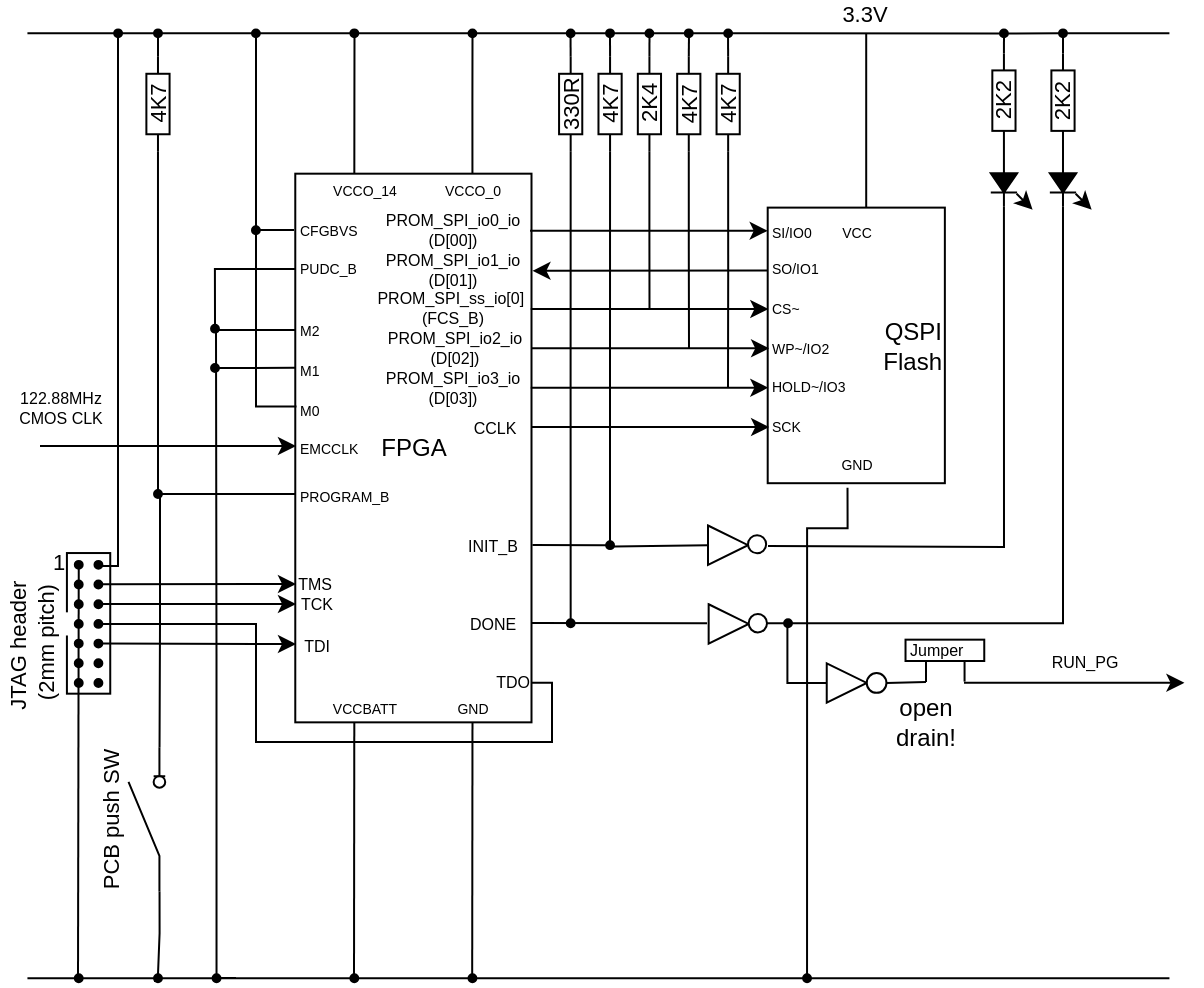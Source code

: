 <mxfile version="13.7.9" type="device"><diagram id="poYcW2ww6IR-PtC4Hl_R" name="Page-1"><mxGraphModel dx="613" dy="453" grid="1" gridSize="9.842" guides="1" tooltips="1" connect="1" arrows="1" fold="1" page="1" pageScale="1" pageWidth="600" pageHeight="500" math="0" shadow="0"><root><mxCell id="0"/><mxCell id="1" parent="0"/><mxCell id="XrxHxsxMu1ranOOoB5rR-65" style="edgeStyle=orthogonalEdgeStyle;rounded=0;orthogonalLoop=1;jettySize=auto;html=1;exitX=0.25;exitY=0;exitDx=0;exitDy=0;endArrow=none;endFill=0;fontSize=11;" parent="1" source="XrxHxsxMu1ranOOoB5rR-2" edge="1"><mxGeometry relative="1" as="geometry"><mxPoint x="177.25" y="19.685" as="targetPoint"/></mxGeometry></mxCell><mxCell id="XrxHxsxMu1ranOOoB5rR-66" style="edgeStyle=orthogonalEdgeStyle;rounded=0;orthogonalLoop=1;jettySize=auto;html=1;exitX=0.75;exitY=0;exitDx=0;exitDy=0;endArrow=none;endFill=0;fontSize=11;" parent="1" source="XrxHxsxMu1ranOOoB5rR-2" edge="1"><mxGeometry relative="1" as="geometry"><mxPoint x="236.25" y="19.685" as="targetPoint"/></mxGeometry></mxCell><mxCell id="XrxHxsxMu1ranOOoB5rR-2" value="FPGA" style="rounded=0;whiteSpace=wrap;html=1;" parent="1" vertex="1"><mxGeometry x="147.64" y="89.84" width="118.11" height="274.33" as="geometry"/></mxCell><mxCell id="XrxHxsxMu1ranOOoB5rR-3" value="QSPI &lt;br&gt;Flash" style="rounded=0;whiteSpace=wrap;html=1;verticalAlign=middle;align=right;" parent="1" vertex="1"><mxGeometry x="383.85" y="106.81" width="88.58" height="137.79" as="geometry"/></mxCell><mxCell id="XrxHxsxMu1ranOOoB5rR-5" value="&lt;font style=&quot;font-size: 8px&quot;&gt;TDI&lt;/font&gt;" style="endArrow=classic;html=1;endFill=1;" parent="1" source="XrxHxsxMu1ranOOoB5rR-4" edge="1"><mxGeometry x="1" y="10" width="50" height="50" relative="1" as="geometry"><mxPoint x="49.1" y="324.84" as="sourcePoint"/><mxPoint x="148" y="325" as="targetPoint"/><mxPoint x="10" y="10" as="offset"/></mxGeometry></mxCell><mxCell id="XrxHxsxMu1ranOOoB5rR-4" value="" style="ellipse;whiteSpace=wrap;html=1;fillColor=#000000;" parent="1" vertex="1"><mxGeometry x="47.24" y="322.83" width="3.94" height="3.94" as="geometry"/></mxCell><mxCell id="XrxHxsxMu1ranOOoB5rR-11" value="" style="ellipse;whiteSpace=wrap;html=1;fillColor=#000000;" parent="1" vertex="1"><mxGeometry x="47.238" y="332.678" width="3.94" height="3.94" as="geometry"/></mxCell><mxCell id="XrxHxsxMu1ranOOoB5rR-12" value="" style="ellipse;whiteSpace=wrap;html=1;fillColor=#000000;" parent="1" vertex="1"><mxGeometry x="47.237" y="293.307" width="3.94" height="3.94" as="geometry"/></mxCell><mxCell id="XrxHxsxMu1ranOOoB5rR-13" value="" style="ellipse;whiteSpace=wrap;html=1;fillColor=#000000;" parent="1" vertex="1"><mxGeometry x="47.245" y="303.145" width="3.94" height="3.94" as="geometry"/></mxCell><mxCell id="XrxHxsxMu1ranOOoB5rR-14" value="" style="ellipse;whiteSpace=wrap;html=1;fillColor=#000000;" parent="1" vertex="1"><mxGeometry x="47.244" y="312.984" width="3.94" height="3.94" as="geometry"/></mxCell><mxCell id="XrxHxsxMu1ranOOoB5rR-15" value="" style="endArrow=none;html=1;entryX=0.001;entryY=0.802;entryDx=0;entryDy=0;entryPerimeter=0;" parent="1" target="XrxHxsxMu1ranOOoB5rR-14" edge="1"><mxGeometry width="50" height="50" relative="1" as="geometry"><mxPoint x="49.1" y="314.84" as="sourcePoint"/><mxPoint x="128.073" y="314.4" as="targetPoint"/></mxGeometry></mxCell><mxCell id="XrxHxsxMu1ranOOoB5rR-16" value="" style="ellipse;whiteSpace=wrap;html=1;fillColor=#000000;" parent="1" vertex="1"><mxGeometry x="47.247" y="283.457" width="3.94" height="3.94" as="geometry"/></mxCell><mxCell id="XrxHxsxMu1ranOOoB5rR-17" value="" style="ellipse;whiteSpace=wrap;html=1;fillColor=#000000;" parent="1" vertex="1"><mxGeometry x="47.245" y="342.515" width="3.94" height="3.94" as="geometry"/></mxCell><mxCell id="XrxHxsxMu1ranOOoB5rR-18" value="" style="ellipse;whiteSpace=wrap;html=1;fillColor=#000000;" parent="1" vertex="1"><mxGeometry x="37.398" y="322.828" width="3.94" height="3.94" as="geometry"/></mxCell><mxCell id="XrxHxsxMu1ranOOoB5rR-19" value="" style="ellipse;whiteSpace=wrap;html=1;fillColor=#000000;" parent="1" vertex="1"><mxGeometry x="37.397" y="332.677" width="3.94" height="3.94" as="geometry"/></mxCell><mxCell id="XrxHxsxMu1ranOOoB5rR-20" value="" style="ellipse;whiteSpace=wrap;html=1;fillColor=#000000;" parent="1" vertex="1"><mxGeometry x="37.395" y="293.305" width="3.94" height="3.94" as="geometry"/></mxCell><mxCell id="XrxHxsxMu1ranOOoB5rR-21" value="" style="ellipse;whiteSpace=wrap;html=1;fillColor=#000000;" parent="1" vertex="1"><mxGeometry x="37.404" y="303.144" width="3.94" height="3.94" as="geometry"/></mxCell><mxCell id="XrxHxsxMu1ranOOoB5rR-22" value="" style="ellipse;whiteSpace=wrap;html=1;fillColor=#000000;" parent="1" vertex="1"><mxGeometry x="37.403" y="312.982" width="3.94" height="3.94" as="geometry"/></mxCell><mxCell id="XrxHxsxMu1ranOOoB5rR-23" value="" style="endArrow=none;html=1;entryX=0.001;entryY=0.802;entryDx=0;entryDy=0;entryPerimeter=0;" parent="1" target="XrxHxsxMu1ranOOoB5rR-22" edge="1"><mxGeometry width="50" height="50" relative="1" as="geometry"><mxPoint x="39.258" y="314.838" as="sourcePoint"/><mxPoint x="118.232" y="314.398" as="targetPoint"/></mxGeometry></mxCell><mxCell id="XrxHxsxMu1ranOOoB5rR-24" value="" style="ellipse;whiteSpace=wrap;html=1;fillColor=#000000;" parent="1" vertex="1"><mxGeometry x="37.406" y="283.455" width="3.94" height="3.94" as="geometry"/></mxCell><mxCell id="XrxHxsxMu1ranOOoB5rR-25" value="" style="ellipse;whiteSpace=wrap;html=1;fillColor=#000000;" parent="1" vertex="1"><mxGeometry x="37.404" y="342.514" width="3.94" height="3.94" as="geometry"/></mxCell><mxCell id="XrxHxsxMu1ranOOoB5rR-26" value="" style="rounded=0;whiteSpace=wrap;html=1;fillColor=none;" parent="1" vertex="1"><mxGeometry x="33.46" y="279.52" width="21.66" height="70.32" as="geometry"/></mxCell><mxCell id="XrxHxsxMu1ranOOoB5rR-27" value="" style="rounded=0;whiteSpace=wrap;html=1;strokeColor=none;" parent="1" vertex="1"><mxGeometry x="32.07" y="309.17" width="3.36" height="11.57" as="geometry"/></mxCell><mxCell id="XrxHxsxMu1ranOOoB5rR-28" value="1" style="text;html=1;resizable=0;autosize=1;align=center;verticalAlign=middle;points=[];fillColor=none;strokeColor=none;rounded=0;fontSize=11;" parent="1" vertex="1"><mxGeometry x="19.683" y="275.592" width="17.716" height="17.716" as="geometry"/></mxCell><mxCell id="XrxHxsxMu1ranOOoB5rR-63" style="edgeStyle=orthogonalEdgeStyle;rounded=0;orthogonalLoop=1;jettySize=auto;html=1;exitX=0;exitY=0.5;exitDx=0;exitDy=0;exitPerimeter=0;entryX=1;entryY=0.845;entryDx=0;entryDy=0;entryPerimeter=0;endArrow=none;endFill=0;fontSize=11;" parent="1" source="XrxHxsxMu1ranOOoB5rR-87" target="XrxHxsxMu1ranOOoB5rR-47" edge="1"><mxGeometry relative="1" as="geometry"><Array as="points"><mxPoint x="80" y="250"/><mxPoint x="80" y="314"/></Array></mxGeometry></mxCell><mxCell id="XrxHxsxMu1ranOOoB5rR-64" style="edgeStyle=orthogonalEdgeStyle;rounded=0;orthogonalLoop=1;jettySize=auto;html=1;exitX=1;exitY=0.5;exitDx=0;exitDy=0;exitPerimeter=0;endArrow=none;endFill=0;fontSize=11;" parent="1" source="XrxHxsxMu1ranOOoB5rR-29" edge="1"><mxGeometry relative="1" as="geometry"><mxPoint x="79" y="19.685" as="targetPoint"/></mxGeometry></mxCell><mxCell id="XrxHxsxMu1ranOOoB5rR-29" value="4K7" style="pointerEvents=1;verticalLabelPosition=middle;shadow=0;dashed=0;align=center;html=1;verticalAlign=middle;shape=mxgraph.electrical.resistors.resistor_1;fillColor=#ffffff;fontSize=11;rotation=-90;labelPosition=center;" parent="1" vertex="1"><mxGeometry x="55.37" y="49.21" width="47.24" height="11.6" as="geometry"/></mxCell><mxCell id="XrxHxsxMu1ranOOoB5rR-113" style="edgeStyle=orthogonalEdgeStyle;rounded=0;orthogonalLoop=1;jettySize=auto;html=1;exitX=1;exitY=0.5;exitDx=0;exitDy=0;exitPerimeter=0;startArrow=none;startFill=0;endArrow=none;endFill=0;fontSize=8;" parent="1" source="XrxHxsxMu1ranOOoB5rR-32" edge="1"><mxGeometry relative="1" as="geometry"><mxPoint x="344.5" y="19.685" as="targetPoint"/></mxGeometry></mxCell><mxCell id="XrxHxsxMu1ranOOoB5rR-135" style="edgeStyle=orthogonalEdgeStyle;rounded=0;orthogonalLoop=1;jettySize=auto;html=1;exitX=0;exitY=0.5;exitDx=0;exitDy=0;exitPerimeter=0;startArrow=none;startFill=0;endArrow=none;endFill=0;fontSize=8;" parent="1" source="XrxHxsxMu1ranOOoB5rR-32" edge="1"><mxGeometry relative="1" as="geometry"><mxPoint x="344.5" y="177.165" as="targetPoint"/></mxGeometry></mxCell><mxCell id="XrxHxsxMu1ranOOoB5rR-32" value="4K7" style="pointerEvents=1;verticalLabelPosition=middle;shadow=0;dashed=0;align=center;html=1;verticalAlign=middle;shape=mxgraph.electrical.resistors.resistor_1;fillColor=#ffffff;fontSize=11;rotation=-90;labelPosition=center;" parent="1" vertex="1"><mxGeometry x="320.769" y="49.208" width="47.24" height="11.6" as="geometry"/></mxCell><mxCell id="XrxHxsxMu1ranOOoB5rR-114" style="edgeStyle=orthogonalEdgeStyle;rounded=0;orthogonalLoop=1;jettySize=auto;html=1;exitX=1;exitY=0.5;exitDx=0;exitDy=0;exitPerimeter=0;startArrow=none;startFill=0;endArrow=none;endFill=0;fontSize=8;" parent="1" source="XrxHxsxMu1ranOOoB5rR-33" edge="1"><mxGeometry relative="1" as="geometry"><mxPoint x="364" y="19.685" as="targetPoint"/></mxGeometry></mxCell><mxCell id="XrxHxsxMu1ranOOoB5rR-136" style="edgeStyle=orthogonalEdgeStyle;rounded=0;orthogonalLoop=1;jettySize=auto;html=1;exitX=0;exitY=0.5;exitDx=0;exitDy=0;exitPerimeter=0;startArrow=none;startFill=0;endArrow=none;endFill=0;fontSize=8;" parent="1" source="XrxHxsxMu1ranOOoB5rR-33" edge="1"><mxGeometry relative="1" as="geometry"><mxPoint x="364" y="196.85" as="targetPoint"/></mxGeometry></mxCell><mxCell id="XrxHxsxMu1ranOOoB5rR-33" value="4K7" style="pointerEvents=1;verticalLabelPosition=middle;shadow=0;dashed=0;align=center;html=1;verticalAlign=middle;shape=mxgraph.electrical.resistors.resistor_1;fillColor=#ffffff;fontSize=11;rotation=-90;labelPosition=center;" parent="1" vertex="1"><mxGeometry x="340.457" y="49.217" width="47.24" height="11.6" as="geometry"/></mxCell><mxCell id="XrxHxsxMu1ranOOoB5rR-111" style="edgeStyle=orthogonalEdgeStyle;rounded=0;orthogonalLoop=1;jettySize=auto;html=1;exitX=1;exitY=0.5;exitDx=0;exitDy=0;exitPerimeter=0;startArrow=none;startFill=0;endArrow=none;endFill=0;fontSize=8;" parent="1" source="XrxHxsxMu1ranOOoB5rR-34" edge="1"><mxGeometry relative="1" as="geometry"><mxPoint x="305" y="19.685" as="targetPoint"/></mxGeometry></mxCell><mxCell id="XrxHxsxMu1ranOOoB5rR-149" style="edgeStyle=orthogonalEdgeStyle;rounded=0;orthogonalLoop=1;jettySize=auto;html=1;exitX=0;exitY=0.5;exitDx=0;exitDy=0;exitPerimeter=0;startArrow=none;startFill=0;endArrow=none;endFill=0;fontSize=8;" parent="1" source="XrxHxsxMu1ranOOoB5rR-34" edge="1"><mxGeometry relative="1" as="geometry"><mxPoint x="305" y="276" as="targetPoint"/></mxGeometry></mxCell><mxCell id="XrxHxsxMu1ranOOoB5rR-34" value="4K7" style="pointerEvents=1;verticalLabelPosition=middle;shadow=0;dashed=0;align=center;html=1;verticalAlign=middle;shape=mxgraph.electrical.resistors.resistor_1;fillColor=#ffffff;fontSize=11;rotation=-90;labelPosition=center;" parent="1" vertex="1"><mxGeometry x="281.416" y="49.205" width="47.24" height="11.6" as="geometry"/></mxCell><mxCell id="XrxHxsxMu1ranOOoB5rR-110" style="edgeStyle=orthogonalEdgeStyle;rounded=0;orthogonalLoop=1;jettySize=auto;html=1;exitX=1;exitY=0.5;exitDx=0;exitDy=0;exitPerimeter=0;startArrow=none;startFill=0;endArrow=none;endFill=0;fontSize=8;" parent="1" source="XrxHxsxMu1ranOOoB5rR-35" edge="1"><mxGeometry relative="1" as="geometry"><mxPoint x="285.25" y="19.685" as="targetPoint"/></mxGeometry></mxCell><mxCell id="XrxHxsxMu1ranOOoB5rR-150" style="edgeStyle=orthogonalEdgeStyle;rounded=0;orthogonalLoop=1;jettySize=auto;html=1;exitX=0;exitY=0.5;exitDx=0;exitDy=0;exitPerimeter=0;startArrow=none;startFill=0;endArrow=none;endFill=0;fontSize=8;" parent="1" source="XrxHxsxMu1ranOOoB5rR-166" edge="1"><mxGeometry relative="1" as="geometry"><mxPoint x="285" y="315" as="targetPoint"/></mxGeometry></mxCell><mxCell id="XrxHxsxMu1ranOOoB5rR-35" value="330R" style="pointerEvents=1;verticalLabelPosition=middle;shadow=0;dashed=0;align=center;html=1;verticalAlign=middle;shape=mxgraph.electrical.resistors.resistor_1;fillColor=#ffffff;fontSize=11;rotation=-90;labelPosition=center;" parent="1" vertex="1"><mxGeometry x="261.714" y="49.214" width="47.24" height="11.6" as="geometry"/></mxCell><mxCell id="XrxHxsxMu1ranOOoB5rR-112" style="edgeStyle=orthogonalEdgeStyle;rounded=0;orthogonalLoop=1;jettySize=auto;html=1;exitX=1;exitY=0.5;exitDx=0;exitDy=0;exitPerimeter=0;startArrow=none;startFill=0;endArrow=none;endFill=0;fontSize=8;" parent="1" source="XrxHxsxMu1ranOOoB5rR-36" edge="1"><mxGeometry relative="1" as="geometry"><mxPoint x="324.75" y="19.685" as="targetPoint"/></mxGeometry></mxCell><mxCell id="XrxHxsxMu1ranOOoB5rR-134" style="edgeStyle=orthogonalEdgeStyle;rounded=0;orthogonalLoop=1;jettySize=auto;html=1;exitX=0;exitY=0.5;exitDx=0;exitDy=0;exitPerimeter=0;startArrow=none;startFill=0;endArrow=none;endFill=0;fontSize=8;" parent="1" source="XrxHxsxMu1ranOOoB5rR-36" edge="1"><mxGeometry relative="1" as="geometry"><mxPoint x="324.75" y="157.48" as="targetPoint"/></mxGeometry></mxCell><mxCell id="XrxHxsxMu1ranOOoB5rR-36" value="2K4" style="pointerEvents=1;verticalLabelPosition=middle;shadow=0;dashed=0;align=center;html=1;verticalAlign=middle;shape=mxgraph.electrical.resistors.resistor_1;fillColor=#ffffff;fontSize=11;rotation=-90;labelPosition=center;" parent="1" vertex="1"><mxGeometry x="301.094" y="49.204" width="47.24" height="11.6" as="geometry"/></mxCell><mxCell id="XrxHxsxMu1ranOOoB5rR-158" style="edgeStyle=orthogonalEdgeStyle;rounded=0;orthogonalLoop=1;jettySize=auto;html=1;exitX=1;exitY=0.5;exitDx=0;exitDy=0;exitPerimeter=0;startArrow=none;startFill=0;endArrow=none;endFill=0;fontSize=8;" parent="1" source="XrxHxsxMu1ranOOoB5rR-37" edge="1"><mxGeometry relative="1" as="geometry"><mxPoint x="502" y="19.685" as="targetPoint"/></mxGeometry></mxCell><mxCell id="XrxHxsxMu1ranOOoB5rR-37" value="2K2" style="pointerEvents=1;verticalLabelPosition=middle;shadow=0;dashed=0;align=center;html=1;verticalAlign=middle;shape=mxgraph.electrical.resistors.resistor_1;fillColor=#ffffff;fontSize=11;rotation=-90;labelPosition=center;" parent="1" vertex="1"><mxGeometry x="478.345" y="47.525" width="47.24" height="11.6" as="geometry"/></mxCell><mxCell id="XrxHxsxMu1ranOOoB5rR-40" style="edgeStyle=orthogonalEdgeStyle;rounded=0;orthogonalLoop=1;jettySize=auto;html=1;exitX=0;exitY=0.5;exitDx=0;exitDy=0;exitPerimeter=0;entryX=0;entryY=0.5;entryDx=0;entryDy=0;entryPerimeter=0;fontSize=11;endArrow=none;endFill=0;" parent="1" source="XrxHxsxMu1ranOOoB5rR-38" target="XrxHxsxMu1ranOOoB5rR-37" edge="1"><mxGeometry relative="1" as="geometry"/></mxCell><mxCell id="XrxHxsxMu1ranOOoB5rR-38" value="" style="pointerEvents=1;fillColor=strokeColor;verticalLabelPosition=bottom;shadow=0;dashed=0;align=center;html=1;verticalAlign=top;shape=mxgraph.electrical.diodes.diode;fontSize=11;rotation=90;" parent="1" vertex="1"><mxGeometry x="490.0" y="87.89" width="23.93" height="13.15" as="geometry"/></mxCell><mxCell id="XrxHxsxMu1ranOOoB5rR-39" value="" style="endArrow=classic;html=1;fontSize=11;" parent="1" edge="1"><mxGeometry width="50" height="50" relative="1" as="geometry"><mxPoint x="508.3" y="99.84" as="sourcePoint"/><mxPoint x="516.3" y="107.84" as="targetPoint"/><Array as="points"><mxPoint x="512.3" y="103.84"/></Array></mxGeometry></mxCell><mxCell id="XrxHxsxMu1ranOOoB5rR-159" style="edgeStyle=orthogonalEdgeStyle;rounded=0;orthogonalLoop=1;jettySize=auto;html=1;exitX=1;exitY=0.5;exitDx=0;exitDy=0;exitPerimeter=0;startArrow=none;startFill=0;endArrow=none;endFill=0;fontSize=8;" parent="1" source="XrxHxsxMu1ranOOoB5rR-41" edge="1"><mxGeometry relative="1" as="geometry"><mxPoint x="531.5" y="19.685" as="targetPoint"/></mxGeometry></mxCell><mxCell id="XrxHxsxMu1ranOOoB5rR-41" value="2K2" style="pointerEvents=1;verticalLabelPosition=middle;shadow=0;dashed=0;align=center;html=1;verticalAlign=middle;shape=mxgraph.electrical.resistors.resistor_1;fillColor=#ffffff;fontSize=11;rotation=-90;labelPosition=center;" parent="1" vertex="1"><mxGeometry x="507.874" y="47.524" width="47.24" height="11.6" as="geometry"/></mxCell><mxCell id="XrxHxsxMu1ranOOoB5rR-42" style="edgeStyle=orthogonalEdgeStyle;rounded=0;orthogonalLoop=1;jettySize=auto;html=1;exitX=0;exitY=0.5;exitDx=0;exitDy=0;exitPerimeter=0;entryX=0;entryY=0.5;entryDx=0;entryDy=0;entryPerimeter=0;fontSize=11;endArrow=none;endFill=0;" parent="1" source="XrxHxsxMu1ranOOoB5rR-43" target="XrxHxsxMu1ranOOoB5rR-41" edge="1"><mxGeometry relative="1" as="geometry"/></mxCell><mxCell id="XrxHxsxMu1ranOOoB5rR-43" value="" style="pointerEvents=1;fillColor=strokeColor;verticalLabelPosition=bottom;shadow=0;dashed=0;align=center;html=1;verticalAlign=top;shape=mxgraph.electrical.diodes.diode;fontSize=11;rotation=90;" parent="1" vertex="1"><mxGeometry x="519.528" y="87.888" width="23.93" height="13.15" as="geometry"/></mxCell><mxCell id="XrxHxsxMu1ranOOoB5rR-44" value="" style="endArrow=classic;html=1;fontSize=11;" parent="1" edge="1"><mxGeometry width="50" height="50" relative="1" as="geometry"><mxPoint x="537.828" y="99.839" as="sourcePoint"/><mxPoint x="545.828" y="107.839" as="targetPoint"/><Array as="points"><mxPoint x="541.828" y="103.839"/></Array></mxGeometry></mxCell><mxCell id="XrxHxsxMu1ranOOoB5rR-45" value="TMS" style="endArrow=classic;html=1;exitX=0.727;exitY=0.365;exitDx=0;exitDy=0;exitPerimeter=0;fontSize=8;endFill=1;" parent="1" edge="1"><mxGeometry x="1" y="-9" width="50" height="50" relative="1" as="geometry"><mxPoint x="49.089" y="295.179" as="sourcePoint"/><mxPoint x="148" y="295" as="targetPoint"/><mxPoint x="9" y="-9" as="offset"/></mxGeometry></mxCell><mxCell id="XrxHxsxMu1ranOOoB5rR-46" value="TCK" style="endArrow=classic;html=1;exitX=0.727;exitY=0.362;exitDx=0;exitDy=0;exitPerimeter=0;fontSize=8;endFill=1;" parent="1" source="XrxHxsxMu1ranOOoB5rR-26" edge="1"><mxGeometry x="1" y="9" width="50" height="50" relative="1" as="geometry"><mxPoint x="58.932" y="305.022" as="sourcePoint"/><mxPoint x="148" y="305" as="targetPoint"/><mxPoint x="10" y="9" as="offset"/></mxGeometry></mxCell><mxCell id="XrxHxsxMu1ranOOoB5rR-62" style="edgeStyle=orthogonalEdgeStyle;rounded=0;orthogonalLoop=1;jettySize=auto;html=1;exitX=0;exitY=0.845;exitDx=0;exitDy=0;exitPerimeter=0;endArrow=none;endFill=0;fontSize=11;" parent="1" source="XrxHxsxMu1ranOOoB5rR-103" edge="1"><mxGeometry relative="1" as="geometry"><mxPoint x="79.75" y="492.125" as="targetPoint"/></mxGeometry></mxCell><mxCell id="XrxHxsxMu1ranOOoB5rR-47" value="PCB push SW" style="pointerEvents=1;verticalLabelPosition=top;shadow=0;dashed=0;align=center;html=1;verticalAlign=bottom;shape=mxgraph.electrical.electro-mechanical.switch_disconnector;fillColor=#ffffff;fontSize=11;rotation=-90;labelPosition=center;" parent="1" vertex="1"><mxGeometry x="37.4" y="403.54" width="72.07" height="18.36" as="geometry"/></mxCell><mxCell id="XrxHxsxMu1ranOOoB5rR-48" value="JTAG header&amp;nbsp;&lt;br&gt;(2mm pitch)" style="text;html=1;resizable=0;autosize=1;align=center;verticalAlign=middle;points=[];fillColor=none;strokeColor=none;rounded=0;fontSize=11;rotation=-90;" parent="1" vertex="1"><mxGeometry x="-23.618" y="310.04" width="78.74" height="29.527" as="geometry"/></mxCell><mxCell id="XrxHxsxMu1ranOOoB5rR-49" value="" style="endArrow=none;html=1;fontSize=11;" parent="1" source="XrxHxsxMu1ranOOoB5rR-181" edge="1"><mxGeometry width="50" height="50" relative="1" as="geometry"><mxPoint x="13.72" y="492.13" as="sourcePoint"/><mxPoint x="584.72" y="492.13" as="targetPoint"/></mxGeometry></mxCell><mxCell id="XrxHxsxMu1ranOOoB5rR-50" value="" style="endArrow=none;html=1;fontSize=11;" parent="1" source="XrxHxsxMu1ranOOoB5rR-162" edge="1"><mxGeometry x="-0.014" y="10" width="50" height="50" relative="1" as="geometry"><mxPoint x="13.713" y="19.682" as="sourcePoint"/><mxPoint x="584.712" y="19.682" as="targetPoint"/><mxPoint as="offset"/></mxGeometry></mxCell><mxCell id="XrxHxsxMu1ranOOoB5rR-56" value="" style="group" parent="1" vertex="1" connectable="0"><mxGeometry x="354" y="265.75" width="29.85" height="19.68" as="geometry"/></mxCell><mxCell id="XrxHxsxMu1ranOOoB5rR-54" value="" style="triangle;whiteSpace=wrap;html=1;fillColor=#ffffff;fontSize=11;" parent="XrxHxsxMu1ranOOoB5rR-56" vertex="1"><mxGeometry width="20.008" height="19.68" as="geometry"/></mxCell><mxCell id="XrxHxsxMu1ranOOoB5rR-55" value="" style="ellipse;whiteSpace=wrap;html=1;aspect=fixed;fillColor=#ffffff;fontSize=11;" parent="XrxHxsxMu1ranOOoB5rR-56" vertex="1"><mxGeometry x="20.011" y="4.852" width="9.061" height="9.061" as="geometry"/></mxCell><mxCell id="XrxHxsxMu1ranOOoB5rR-57" value="" style="group" parent="1" vertex="1" connectable="0"><mxGeometry x="354.33" y="305.12" width="29.85" height="19.68" as="geometry"/></mxCell><mxCell id="XrxHxsxMu1ranOOoB5rR-51" value="" style="triangle;whiteSpace=wrap;html=1;fillColor=#ffffff;fontSize=11;" parent="XrxHxsxMu1ranOOoB5rR-57" vertex="1"><mxGeometry width="20.01" height="19.68" as="geometry"/></mxCell><mxCell id="XrxHxsxMu1ranOOoB5rR-53" value="" style="ellipse;whiteSpace=wrap;html=1;aspect=fixed;fillColor=#ffffff;fontSize=11;" parent="XrxHxsxMu1ranOOoB5rR-57" vertex="1"><mxGeometry x="20.01" y="4.92" width="9.16" height="9.16" as="geometry"/></mxCell><mxCell id="XrxHxsxMu1ranOOoB5rR-58" value="" style="group" parent="1" vertex="1" connectable="0"><mxGeometry x="413.372" y="334.642" width="29.85" height="19.68" as="geometry"/></mxCell><mxCell id="XrxHxsxMu1ranOOoB5rR-59" value="" style="triangle;whiteSpace=wrap;html=1;fillColor=#ffffff;fontSize=11;" parent="XrxHxsxMu1ranOOoB5rR-58" vertex="1"><mxGeometry width="20.01" height="19.68" as="geometry"/></mxCell><mxCell id="XrxHxsxMu1ranOOoB5rR-60" value="" style="ellipse;whiteSpace=wrap;html=1;aspect=fixed;fillColor=#ffffff;fontSize=11;" parent="XrxHxsxMu1ranOOoB5rR-58" vertex="1"><mxGeometry x="20.01" y="4.92" width="9.84" height="9.84" as="geometry"/></mxCell><mxCell id="XrxHxsxMu1ranOOoB5rR-61" value="" style="endArrow=none;html=1;fontSize=11;entryX=0.273;entryY=0.084;entryDx=0;entryDy=0;entryPerimeter=0;" parent="1" target="XrxHxsxMu1ranOOoB5rR-26" edge="1"><mxGeometry width="50" height="50" relative="1" as="geometry"><mxPoint x="39" y="492.25" as="sourcePoint"/><mxPoint x="109" y="344" as="targetPoint"/></mxGeometry></mxCell><mxCell id="XrxHxsxMu1ranOOoB5rR-67" value="&lt;font style=&quot;font-size: 7px&quot;&gt;VCCO_14&lt;/font&gt;" style="text;html=1;resizable=0;autosize=1;align=center;verticalAlign=middle;points=[];fillColor=none;strokeColor=none;rounded=0;fontSize=11;" parent="1" vertex="1"><mxGeometry x="157.482" y="87.123" width="49.212" height="19.685" as="geometry"/></mxCell><mxCell id="XrxHxsxMu1ranOOoB5rR-68" value="&lt;font style=&quot;font-size: 7px&quot;&gt;VCCO_0&lt;/font&gt;" style="text;html=1;resizable=0;autosize=1;align=center;verticalAlign=middle;points=[];fillColor=none;strokeColor=none;rounded=0;fontSize=11;" parent="1" vertex="1"><mxGeometry x="216.535" y="87.125" width="39.37" height="19.685" as="geometry"/></mxCell><mxCell id="XrxHxsxMu1ranOOoB5rR-69" value="&lt;font style=&quot;font-size: 7px&quot;&gt;CFGBVS&lt;/font&gt;" style="text;html=1;resizable=0;autosize=1;align=left;verticalAlign=middle;points=[];fillColor=none;strokeColor=none;rounded=0;fontSize=11;" parent="1" vertex="1"><mxGeometry x="147.637" y="106.808" width="39.37" height="19.685" as="geometry"/></mxCell><mxCell id="XrxHxsxMu1ranOOoB5rR-70" value="&lt;font style=&quot;font-size: 7px&quot;&gt;PUDC_B&lt;/font&gt;" style="text;html=1;resizable=0;autosize=1;align=left;verticalAlign=middle;points=[];fillColor=none;strokeColor=none;rounded=0;fontSize=11;" parent="1" vertex="1"><mxGeometry x="147.64" y="126.49" width="39.37" height="19.685" as="geometry"/></mxCell><mxCell id="XrxHxsxMu1ranOOoB5rR-71" value="&lt;font style=&quot;font-size: 7px&quot;&gt;M2&lt;/font&gt;" style="text;html=1;resizable=0;autosize=1;align=left;verticalAlign=middle;points=[];fillColor=none;strokeColor=none;rounded=0;fontSize=11;" parent="1" vertex="1"><mxGeometry x="147.632" y="157.483" width="29.527" height="19.685" as="geometry"/></mxCell><mxCell id="XrxHxsxMu1ranOOoB5rR-72" value="&lt;font style=&quot;font-size: 7px&quot;&gt;M1&lt;/font&gt;" style="text;html=1;resizable=0;autosize=1;align=left;verticalAlign=middle;points=[];fillColor=none;strokeColor=none;rounded=0;fontSize=11;" parent="1" vertex="1"><mxGeometry x="147.635" y="177.165" width="29.527" height="19.685" as="geometry"/></mxCell><mxCell id="XrxHxsxMu1ranOOoB5rR-73" value="&lt;font style=&quot;font-size: 7px&quot;&gt;M0&lt;/font&gt;" style="text;html=1;resizable=0;autosize=1;align=left;verticalAlign=middle;points=[];fillColor=none;strokeColor=none;rounded=0;fontSize=11;" parent="1" vertex="1"><mxGeometry x="147.627" y="196.848" width="29.527" height="19.685" as="geometry"/></mxCell><mxCell id="XrxHxsxMu1ranOOoB5rR-74" value="&lt;font style=&quot;font-size: 7px&quot;&gt;PROGRAM_B&lt;/font&gt;" style="text;html=1;resizable=0;autosize=1;align=left;verticalAlign=middle;points=[];fillColor=none;strokeColor=none;rounded=0;fontSize=11;" parent="1" vertex="1"><mxGeometry x="147.63" y="240.0" width="59.055" height="19.685" as="geometry"/></mxCell><mxCell id="XrxHxsxMu1ranOOoB5rR-75" value="" style="endArrow=none;html=1;fontSize=11;rounded=0;" parent="1" edge="1"><mxGeometry width="50" height="50" relative="1" as="geometry"><mxPoint x="147" y="118" as="sourcePoint"/><mxPoint x="128" y="20" as="targetPoint"/><Array as="points"><mxPoint x="128" y="118"/><mxPoint x="128" y="20"/></Array></mxGeometry></mxCell><mxCell id="XrxHxsxMu1ranOOoB5rR-76" value="" style="endArrow=none;html=1;fontSize=11;entryX=0.021;entryY=0.478;entryDx=0;entryDy=0;entryPerimeter=0;edgeStyle=orthogonalEdgeStyle;rounded=0;" parent="1" target="XrxHxsxMu1ranOOoB5rR-73" edge="1"><mxGeometry width="50" height="50" relative="1" as="geometry"><mxPoint x="128" y="118" as="sourcePoint"/><mxPoint x="139" y="138" as="targetPoint"/><Array as="points"><mxPoint x="128" y="206"/></Array></mxGeometry></mxCell><mxCell id="XrxHxsxMu1ranOOoB5rR-77" value="" style="endArrow=none;html=1;fontSize=11;entryX=-0.004;entryY=0.559;entryDx=0;entryDy=0;entryPerimeter=0;edgeStyle=orthogonalEdgeStyle;rounded=0;" parent="1" source="XrxHxsxMu1ranOOoB5rR-90" target="XrxHxsxMu1ranOOoB5rR-70" edge="1"><mxGeometry width="50" height="50" relative="1" as="geometry"><mxPoint x="118" y="492" as="sourcePoint"/><mxPoint x="247" y="118" as="targetPoint"/><Array as="points"><mxPoint x="108" y="138"/></Array></mxGeometry></mxCell><mxCell id="XrxHxsxMu1ranOOoB5rR-78" value="" style="endArrow=none;html=1;fontSize=11;exitX=0.012;exitY=0.534;exitDx=0;exitDy=0;exitPerimeter=0;" parent="1" source="XrxHxsxMu1ranOOoB5rR-71" edge="1"><mxGeometry width="50" height="50" relative="1" as="geometry"><mxPoint x="197" y="148" as="sourcePoint"/><mxPoint x="108" y="168" as="targetPoint"/></mxGeometry></mxCell><mxCell id="XrxHxsxMu1ranOOoB5rR-79" value="" style="endArrow=none;html=1;fontSize=11;exitX=0.012;exitY=0.534;exitDx=0;exitDy=0;exitPerimeter=0;" parent="1" edge="1"><mxGeometry width="50" height="50" relative="1" as="geometry"><mxPoint x="147.629" y="186.887" as="sourcePoint"/><mxPoint x="108" y="187" as="targetPoint"/></mxGeometry></mxCell><mxCell id="XrxHxsxMu1ranOOoB5rR-80" value="" style="endArrow=none;html=1;fontSize=11;exitX=0.727;exitY=0.092;exitDx=0;exitDy=0;exitPerimeter=0;edgeStyle=orthogonalEdgeStyle;rounded=0;" parent="1" source="XrxHxsxMu1ranOOoB5rR-26" edge="1"><mxGeometry width="50" height="50" relative="1" as="geometry"><mxPoint x="59" y="286" as="sourcePoint"/><mxPoint x="59" y="20" as="targetPoint"/><Array as="points"><mxPoint x="59" y="286"/></Array></mxGeometry></mxCell><mxCell id="XrxHxsxMu1ranOOoB5rR-81" value="TDO" style="endArrow=none;html=1;fontSize=8;exitX=0.717;exitY=0.505;exitDx=0;exitDy=0;exitPerimeter=0;entryX=1.002;entryY=0.928;entryDx=0;entryDy=0;entryPerimeter=0;edgeStyle=orthogonalEdgeStyle;rounded=0;endFill=0;startArrow=none;startFill=0;" parent="1" source="XrxHxsxMu1ranOOoB5rR-26" target="XrxHxsxMu1ranOOoB5rR-2" edge="1"><mxGeometry x="1" y="-10" width="50" height="50" relative="1" as="geometry"><mxPoint x="49" y="365" as="sourcePoint"/><mxPoint x="99" y="315" as="targetPoint"/><Array as="points"><mxPoint x="128" y="315"/><mxPoint x="128" y="374"/><mxPoint x="276" y="374"/><mxPoint x="276" y="344"/></Array><mxPoint x="-10" y="10" as="offset"/></mxGeometry></mxCell><mxCell id="XrxHxsxMu1ranOOoB5rR-82" value="" style="endArrow=none;html=1;fontSize=8;" parent="1" edge="1"><mxGeometry width="50" height="50" relative="1" as="geometry"><mxPoint x="78.64" y="250" as="sourcePoint"/><mxPoint x="147.64" y="250" as="targetPoint"/></mxGeometry></mxCell><mxCell id="XrxHxsxMu1ranOOoB5rR-83" value="&lt;font style=&quot;font-size: 7px&quot;&gt;VCCBATT&lt;/font&gt;" style="text;html=1;resizable=0;autosize=1;align=center;verticalAlign=middle;points=[];fillColor=none;strokeColor=none;rounded=0;fontSize=11;" parent="1" vertex="1"><mxGeometry x="157.485" y="346.455" width="49.212" height="19.685" as="geometry"/></mxCell><mxCell id="XrxHxsxMu1ranOOoB5rR-84" value="&lt;font style=&quot;font-size: 7px&quot;&gt;GND&lt;/font&gt;" style="text;html=1;resizable=0;autosize=1;align=center;verticalAlign=middle;points=[];fillColor=none;strokeColor=none;rounded=0;fontSize=11;" parent="1" vertex="1"><mxGeometry x="221.537" y="346.457" width="29.527" height="19.685" as="geometry"/></mxCell><mxCell id="XrxHxsxMu1ranOOoB5rR-85" value="" style="endArrow=none;html=1;fontSize=8;" parent="1" edge="1"><mxGeometry width="50" height="50" relative="1" as="geometry"><mxPoint x="177" y="492" as="sourcePoint"/><mxPoint x="177.15" y="364.17" as="targetPoint"/></mxGeometry></mxCell><mxCell id="XrxHxsxMu1ranOOoB5rR-86" value="" style="endArrow=none;html=1;fontSize=8;" parent="1" edge="1"><mxGeometry width="50" height="50" relative="1" as="geometry"><mxPoint x="236.093" y="492.002" as="sourcePoint"/><mxPoint x="236.242" y="364.173" as="targetPoint"/></mxGeometry></mxCell><mxCell id="XrxHxsxMu1ranOOoB5rR-87" value="" style="ellipse;whiteSpace=wrap;html=1;fillColor=#000000;" parent="1" vertex="1"><mxGeometry x="77.018" y="247.998" width="3.94" height="3.94" as="geometry"/></mxCell><mxCell id="XrxHxsxMu1ranOOoB5rR-88" style="edgeStyle=orthogonalEdgeStyle;rounded=0;orthogonalLoop=1;jettySize=auto;html=1;exitX=0;exitY=0.5;exitDx=0;exitDy=0;exitPerimeter=0;entryX=1;entryY=0.845;entryDx=0;entryDy=0;entryPerimeter=0;endArrow=none;endFill=0;fontSize=11;" parent="1" source="XrxHxsxMu1ranOOoB5rR-29" target="XrxHxsxMu1ranOOoB5rR-87" edge="1"><mxGeometry relative="1" as="geometry"><mxPoint x="78.99" y="78.63" as="sourcePoint"/><mxPoint x="79.769" y="376.685" as="targetPoint"/><Array as="points"><mxPoint x="79" y="251"/><mxPoint x="81" y="251"/></Array></mxGeometry></mxCell><mxCell id="XrxHxsxMu1ranOOoB5rR-89" value="" style="ellipse;whiteSpace=wrap;html=1;fillColor=#000000;" parent="1" vertex="1"><mxGeometry x="105.531" y="185.04" width="3.94" height="3.94" as="geometry"/></mxCell><mxCell id="XrxHxsxMu1ranOOoB5rR-90" value="" style="ellipse;whiteSpace=wrap;html=1;fillColor=#000000;" parent="1" vertex="1"><mxGeometry x="105.533" y="165.353" width="3.94" height="3.94" as="geometry"/></mxCell><mxCell id="XrxHxsxMu1ranOOoB5rR-91" value="" style="endArrow=none;html=1;fontSize=11;entryX=-0.004;entryY=0.559;entryDx=0;entryDy=0;entryPerimeter=0;edgeStyle=orthogonalEdgeStyle;rounded=0;" parent="1" source="XrxHxsxMu1ranOOoB5rR-99" target="XrxHxsxMu1ranOOoB5rR-90" edge="1"><mxGeometry width="50" height="50" relative="1" as="geometry"><mxPoint x="118" y="492" as="sourcePoint"/><mxPoint x="147.483" y="137.494" as="targetPoint"/><Array as="points"><mxPoint x="108" y="330"/><mxPoint x="108" y="168"/></Array></mxGeometry></mxCell><mxCell id="XrxHxsxMu1ranOOoB5rR-92" value="" style="ellipse;whiteSpace=wrap;html=1;fillColor=#000000;" parent="1" vertex="1"><mxGeometry x="125.985" y="116.145" width="3.94" height="3.94" as="geometry"/></mxCell><mxCell id="XrxHxsxMu1ranOOoB5rR-93" value="" style="ellipse;whiteSpace=wrap;html=1;fillColor=#000000;" parent="1" vertex="1"><mxGeometry x="125.984" y="17.714" width="3.94" height="3.94" as="geometry"/></mxCell><mxCell id="XrxHxsxMu1ranOOoB5rR-94" value="" style="endArrow=none;html=1;fontSize=11;" parent="1" source="XrxHxsxMu1ranOOoB5rR-95" target="XrxHxsxMu1ranOOoB5rR-93" edge="1"><mxGeometry x="-0.014" y="10" width="50" height="50" relative="1" as="geometry"><mxPoint x="13.713" y="19.682" as="sourcePoint"/><mxPoint x="584.712" y="19.682" as="targetPoint"/><mxPoint as="offset"/></mxGeometry></mxCell><mxCell id="XrxHxsxMu1ranOOoB5rR-95" value="" style="ellipse;whiteSpace=wrap;html=1;fillColor=#000000;" parent="1" vertex="1"><mxGeometry x="77.023" y="17.712" width="3.94" height="3.94" as="geometry"/></mxCell><mxCell id="XrxHxsxMu1ranOOoB5rR-96" value="" style="endArrow=none;html=1;fontSize=11;" parent="1" source="XrxHxsxMu1ranOOoB5rR-108" target="XrxHxsxMu1ranOOoB5rR-95" edge="1"><mxGeometry x="-0.014" y="10" width="50" height="50" relative="1" as="geometry"><mxPoint x="13.713" y="19.682" as="sourcePoint"/><mxPoint x="125.984" y="19.684" as="targetPoint"/><mxPoint as="offset"/></mxGeometry></mxCell><mxCell id="XrxHxsxMu1ranOOoB5rR-97" value="" style="ellipse;whiteSpace=wrap;html=1;fillColor=#000000;" parent="1" vertex="1"><mxGeometry x="175.191" y="17.711" width="3.94" height="3.94" as="geometry"/></mxCell><mxCell id="XrxHxsxMu1ranOOoB5rR-98" value="" style="endArrow=none;html=1;fontSize=11;" parent="1" source="XrxHxsxMu1ranOOoB5rR-93" target="XrxHxsxMu1ranOOoB5rR-97" edge="1"><mxGeometry x="-0.014" y="10" width="50" height="50" relative="1" as="geometry"><mxPoint x="129.924" y="19.684" as="sourcePoint"/><mxPoint x="584.712" y="19.682" as="targetPoint"/><mxPoint as="offset"/></mxGeometry></mxCell><mxCell id="XrxHxsxMu1ranOOoB5rR-99" value="" style="ellipse;whiteSpace=wrap;html=1;fillColor=#000000;" parent="1" vertex="1"><mxGeometry x="106.3" y="490.159" width="3.94" height="3.94" as="geometry"/></mxCell><mxCell id="XrxHxsxMu1ranOOoB5rR-100" value="" style="endArrow=none;html=1;fontSize=11;entryX=-0.004;entryY=0.559;entryDx=0;entryDy=0;entryPerimeter=0;edgeStyle=orthogonalEdgeStyle;rounded=0;" parent="1" target="XrxHxsxMu1ranOOoB5rR-99" edge="1"><mxGeometry width="50" height="50" relative="1" as="geometry"><mxPoint x="118" y="492" as="sourcePoint"/><mxPoint x="105.517" y="167.555" as="targetPoint"/><Array as="points"><mxPoint x="108" y="492"/></Array></mxGeometry></mxCell><mxCell id="XrxHxsxMu1ranOOoB5rR-101" value="" style="ellipse;whiteSpace=wrap;html=1;fillColor=#000000;" parent="1" vertex="1"><mxGeometry x="175.188" y="490.158" width="3.94" height="3.94" as="geometry"/></mxCell><mxCell id="XrxHxsxMu1ranOOoB5rR-102" value="" style="endArrow=none;html=1;fontSize=11;" parent="1" source="XrxHxsxMu1ranOOoB5rR-103" target="XrxHxsxMu1ranOOoB5rR-101" edge="1"><mxGeometry width="50" height="50" relative="1" as="geometry"><mxPoint x="13.72" y="492.13" as="sourcePoint"/><mxPoint x="584.72" y="492.13" as="targetPoint"/></mxGeometry></mxCell><mxCell id="XrxHxsxMu1ranOOoB5rR-104" value="" style="endArrow=none;html=1;fontSize=11;" parent="1" source="XrxHxsxMu1ranOOoB5rR-106" target="XrxHxsxMu1ranOOoB5rR-103" edge="1"><mxGeometry x="-0.936" y="6" width="50" height="50" relative="1" as="geometry"><mxPoint x="13.72" y="492.13" as="sourcePoint"/><mxPoint x="175.188" y="492.128" as="targetPoint"/><mxPoint as="offset"/></mxGeometry></mxCell><mxCell id="XrxHxsxMu1ranOOoB5rR-103" value="" style="ellipse;whiteSpace=wrap;html=1;fillColor=#000000;" parent="1" vertex="1"><mxGeometry x="77.027" y="490.156" width="3.94" height="3.94" as="geometry"/></mxCell><mxCell id="XrxHxsxMu1ranOOoB5rR-105" style="edgeStyle=orthogonalEdgeStyle;rounded=0;orthogonalLoop=1;jettySize=auto;html=1;exitX=0;exitY=0.845;exitDx=0;exitDy=0;exitPerimeter=0;endArrow=none;endFill=0;fontSize=11;" parent="1" source="XrxHxsxMu1ranOOoB5rR-47" target="XrxHxsxMu1ranOOoB5rR-103" edge="1"><mxGeometry relative="1" as="geometry"><mxPoint x="79.75" y="492.125" as="targetPoint"/><mxPoint x="79.769" y="448.755" as="sourcePoint"/></mxGeometry></mxCell><mxCell id="XrxHxsxMu1ranOOoB5rR-106" value="" style="ellipse;whiteSpace=wrap;html=1;fillColor=#000000;" parent="1" vertex="1"><mxGeometry x="37.395" y="490.155" width="3.94" height="3.94" as="geometry"/></mxCell><mxCell id="XrxHxsxMu1ranOOoB5rR-107" value="" style="endArrow=none;html=1;fontSize=11;" parent="1" target="XrxHxsxMu1ranOOoB5rR-106" edge="1"><mxGeometry x="-0.936" y="6" width="50" height="50" relative="1" as="geometry"><mxPoint x="13.72" y="492.13" as="sourcePoint"/><mxPoint x="77.027" y="492.126" as="targetPoint"/><mxPoint as="offset"/></mxGeometry></mxCell><mxCell id="XrxHxsxMu1ranOOoB5rR-108" value="" style="ellipse;whiteSpace=wrap;html=1;fillColor=#000000;" parent="1" vertex="1"><mxGeometry x="57.091" y="17.711" width="3.94" height="3.94" as="geometry"/></mxCell><mxCell id="XrxHxsxMu1ranOOoB5rR-109" value="" style="endArrow=none;html=1;fontSize=11;" parent="1" target="XrxHxsxMu1ranOOoB5rR-108" edge="1"><mxGeometry x="-0.014" y="10" width="50" height="50" relative="1" as="geometry"><mxPoint x="13.713" y="19.682" as="sourcePoint"/><mxPoint x="77.023" y="19.686" as="targetPoint"/><mxPoint as="offset"/></mxGeometry></mxCell><mxCell id="XrxHxsxMu1ranOOoB5rR-115" value="" style="ellipse;whiteSpace=wrap;html=1;fillColor=#000000;" parent="1" vertex="1"><mxGeometry x="234.254" y="17.713" width="3.94" height="3.94" as="geometry"/></mxCell><mxCell id="XrxHxsxMu1ranOOoB5rR-116" value="" style="endArrow=none;html=1;fontSize=11;" parent="1" source="XrxHxsxMu1ranOOoB5rR-97" target="XrxHxsxMu1ranOOoB5rR-115" edge="1"><mxGeometry x="-0.014" y="10" width="50" height="50" relative="1" as="geometry"><mxPoint x="179.131" y="19.681" as="sourcePoint"/><mxPoint x="584.712" y="19.682" as="targetPoint"/><mxPoint as="offset"/></mxGeometry></mxCell><mxCell id="XrxHxsxMu1ranOOoB5rR-117" value="" style="ellipse;whiteSpace=wrap;html=1;fillColor=#000000;" parent="1" vertex="1"><mxGeometry x="283.366" y="17.716" width="3.94" height="3.94" as="geometry"/></mxCell><mxCell id="XrxHxsxMu1ranOOoB5rR-118" value="" style="endArrow=none;html=1;fontSize=11;" parent="1" source="XrxHxsxMu1ranOOoB5rR-115" target="XrxHxsxMu1ranOOoB5rR-117" edge="1"><mxGeometry x="-0.014" y="10" width="50" height="50" relative="1" as="geometry"><mxPoint x="238.193" y="19.683" as="sourcePoint"/><mxPoint x="584.712" y="19.682" as="targetPoint"/><mxPoint as="offset"/></mxGeometry></mxCell><mxCell id="XrxHxsxMu1ranOOoB5rR-119" value="" style="ellipse;whiteSpace=wrap;html=1;fillColor=#000000;" parent="1" vertex="1"><mxGeometry x="303.048" y="17.708" width="3.94" height="3.94" as="geometry"/></mxCell><mxCell id="XrxHxsxMu1ranOOoB5rR-123" value="" style="endArrow=none;html=1;fontSize=11;" parent="1" source="XrxHxsxMu1ranOOoB5rR-117" target="XrxHxsxMu1ranOOoB5rR-119" edge="1"><mxGeometry x="1" y="10" width="50" height="50" relative="1" as="geometry"><mxPoint x="287.306" y="19.686" as="sourcePoint"/><mxPoint x="584.712" y="19.682" as="targetPoint"/><mxPoint as="offset"/></mxGeometry></mxCell><mxCell id="XrxHxsxMu1ranOOoB5rR-121" value="" style="ellipse;whiteSpace=wrap;html=1;fillColor=#000000;" parent="1" vertex="1"><mxGeometry x="322.733" y="17.713" width="3.94" height="3.94" as="geometry"/></mxCell><mxCell id="XrxHxsxMu1ranOOoB5rR-124" value="" style="endArrow=none;html=1;fontSize=11;" parent="1" source="XrxHxsxMu1ranOOoB5rR-119" target="XrxHxsxMu1ranOOoB5rR-121" edge="1"><mxGeometry x="-0.014" y="10" width="50" height="50" relative="1" as="geometry"><mxPoint x="306.988" y="19.678" as="sourcePoint"/><mxPoint x="584.712" y="19.682" as="targetPoint"/><mxPoint as="offset"/></mxGeometry></mxCell><mxCell id="XrxHxsxMu1ranOOoB5rR-120" value="" style="ellipse;whiteSpace=wrap;html=1;fillColor=#000000;" parent="1" vertex="1"><mxGeometry x="342.421" y="17.711" width="3.94" height="3.94" as="geometry"/></mxCell><mxCell id="XrxHxsxMu1ranOOoB5rR-125" value="" style="endArrow=none;html=1;fontSize=11;" parent="1" source="XrxHxsxMu1ranOOoB5rR-121" target="XrxHxsxMu1ranOOoB5rR-120" edge="1"><mxGeometry x="-0.014" y="10" width="50" height="50" relative="1" as="geometry"><mxPoint x="326.673" y="19.683" as="sourcePoint"/><mxPoint x="584.712" y="19.682" as="targetPoint"/><mxPoint as="offset"/></mxGeometry></mxCell><mxCell id="XrxHxsxMu1ranOOoB5rR-122" value="" style="ellipse;whiteSpace=wrap;html=1;fillColor=#000000;" parent="1" vertex="1"><mxGeometry x="362.106" y="17.716" width="3.94" height="3.94" as="geometry"/></mxCell><mxCell id="XrxHxsxMu1ranOOoB5rR-127" value="" style="endArrow=none;html=1;fontSize=11;" parent="1" source="XrxHxsxMu1ranOOoB5rR-120" target="XrxHxsxMu1ranOOoB5rR-122" edge="1"><mxGeometry x="-0.014" y="10" width="50" height="50" relative="1" as="geometry"><mxPoint x="346.361" y="19.681" as="sourcePoint"/><mxPoint x="584.712" y="19.682" as="targetPoint"/><mxPoint as="offset"/></mxGeometry></mxCell><mxCell id="XrxHxsxMu1ranOOoB5rR-128" value="PROM_SPI_io0_io&lt;br style=&quot;font-size: 8px;&quot;&gt;(D[00])" style="endArrow=classic;html=1;fontSize=8;exitX=0.994;exitY=0.104;exitDx=0;exitDy=0;exitPerimeter=0;entryX=0;entryY=0.084;entryDx=0;entryDy=0;entryPerimeter=0;" parent="1" source="XrxHxsxMu1ranOOoB5rR-2" target="XrxHxsxMu1ranOOoB5rR-3" edge="1"><mxGeometry x="-1" y="-39" width="50" height="50" relative="1" as="geometry"><mxPoint x="285" y="158" as="sourcePoint"/><mxPoint x="335" y="108" as="targetPoint"/><mxPoint x="-39" y="-39" as="offset"/></mxGeometry></mxCell><mxCell id="XrxHxsxMu1ranOOoB5rR-129" value="PROM_SPI_io2_io&lt;br&gt;(D[02])" style="endArrow=classic;html=1;fontSize=8;exitX=0.994;exitY=0.104;exitDx=0;exitDy=0;exitPerimeter=0;entryX=0;entryY=0.084;entryDx=0;entryDy=0;entryPerimeter=0;" parent="1" edge="1"><mxGeometry x="-1" y="-39" width="50" height="50" relative="1" as="geometry"><mxPoint x="265.754" y="177.163" as="sourcePoint"/><mxPoint x="384.562" y="177.177" as="targetPoint"/><mxPoint x="-39" y="-39" as="offset"/></mxGeometry></mxCell><mxCell id="XrxHxsxMu1ranOOoB5rR-130" value="PROM_SPI_io3_io&lt;br&gt;(D[03])" style="endArrow=classic;html=1;fontSize=8;exitX=0.994;exitY=0.104;exitDx=0;exitDy=0;exitPerimeter=0;entryX=0;entryY=0.084;entryDx=0;entryDy=0;entryPerimeter=0;" parent="1" edge="1"><mxGeometry x="-1" y="-39" width="50" height="50" relative="1" as="geometry"><mxPoint x="265.376" y="196.845" as="sourcePoint"/><mxPoint x="384.185" y="196.859" as="targetPoint"/><mxPoint x="-39" y="-39" as="offset"/></mxGeometry></mxCell><mxCell id="XrxHxsxMu1ranOOoB5rR-131" value="CCLK" style="endArrow=classic;html=1;fontSize=8;exitX=0.994;exitY=0.104;exitDx=0;exitDy=0;exitPerimeter=0;entryX=0;entryY=0.084;entryDx=0;entryDy=0;entryPerimeter=0;" parent="1" edge="1"><mxGeometry x="-1" y="-19" width="50" height="50" relative="1" as="geometry"><mxPoint x="265.749" y="216.528" as="sourcePoint"/><mxPoint x="384.557" y="216.542" as="targetPoint"/><mxPoint x="-19" y="-19" as="offset"/></mxGeometry></mxCell><mxCell id="XrxHxsxMu1ranOOoB5rR-132" value="&lt;font style=&quot;font-size: 8px&quot;&gt;&lt;span style=&quot;line-height: 115% ; font-family: &amp;#34;calibri&amp;#34; , sans-serif&quot;&gt;PROM_SPI_ss_io[0]&amp;nbsp;&lt;br&gt;(FCS_B)&lt;br&gt;&lt;/span&gt;&lt;/font&gt;" style="endArrow=classic;html=1;fontSize=8;exitX=0.994;exitY=0.104;exitDx=0;exitDy=0;exitPerimeter=0;entryX=0;entryY=0.084;entryDx=0;entryDy=0;entryPerimeter=0;" parent="1" edge="1"><mxGeometry x="-1" y="-39" width="50" height="50" relative="1" as="geometry"><mxPoint x="265.371" y="157.48" as="sourcePoint"/><mxPoint x="384.18" y="157.494" as="targetPoint"/><mxPoint x="-39" y="-39" as="offset"/></mxGeometry></mxCell><mxCell id="XrxHxsxMu1ranOOoB5rR-133" value="PROM_SPI_io1_io&lt;br&gt;(D[01])" style="endArrow=classic;html=1;fontSize=8;exitX=-0.004;exitY=0.228;exitDx=0;exitDy=0;exitPerimeter=0;entryX=1.004;entryY=0.177;entryDx=0;entryDy=0;entryPerimeter=0;" parent="1" source="XrxHxsxMu1ranOOoB5rR-3" target="XrxHxsxMu1ranOOoB5rR-2" edge="1"><mxGeometry x="1" y="-40" width="50" height="50" relative="1" as="geometry"><mxPoint x="275.214" y="167.323" as="sourcePoint"/><mxPoint x="394.022" y="167.337" as="targetPoint"/><mxPoint x="-40" y="40" as="offset"/></mxGeometry></mxCell><mxCell id="XrxHxsxMu1ranOOoB5rR-143" value="" style="endArrow=none;html=1;fontSize=8;entryX=0;entryY=0.5;entryDx=0;entryDy=0;exitX=1.004;exitY=0.677;exitDx=0;exitDy=0;exitPerimeter=0;" parent="1" source="XrxHxsxMu1ranOOoB5rR-168" target="XrxHxsxMu1ranOOoB5rR-54" edge="1"><mxGeometry x="-1" y="-20" width="50" height="50" relative="1" as="geometry"><mxPoint x="276" y="276" as="sourcePoint"/><mxPoint x="306" y="217" as="targetPoint"/><mxPoint x="-20" y="-20" as="offset"/></mxGeometry></mxCell><mxCell id="XrxHxsxMu1ranOOoB5rR-144" value="DONE" style="endArrow=none;html=1;fontSize=8;entryX=0;entryY=0.5;entryDx=0;entryDy=0;exitX=1.004;exitY=0.677;exitDx=0;exitDy=0;exitPerimeter=0;" parent="1" edge="1"><mxGeometry x="-1" y="-20" width="50" height="50" relative="1" as="geometry"><mxPoint x="265.755" y="314.554" as="sourcePoint"/><mxPoint x="353.532" y="314.582" as="targetPoint"/><mxPoint x="-20" y="-20" as="offset"/></mxGeometry></mxCell><mxCell id="XrxHxsxMu1ranOOoB5rR-145" value="" style="endArrow=none;html=1;fontSize=8;entryX=1;entryY=0.5;entryDx=0;entryDy=0;entryPerimeter=0;edgeStyle=orthogonalEdgeStyle;rounded=0;" parent="1" target="XrxHxsxMu1ranOOoB5rR-38" edge="1"><mxGeometry width="50" height="50" relative="1" as="geometry"><mxPoint x="384" y="276" as="sourcePoint"/><mxPoint x="463" y="256" as="targetPoint"/></mxGeometry></mxCell><mxCell id="XrxHxsxMu1ranOOoB5rR-146" style="edgeStyle=orthogonalEdgeStyle;rounded=0;orthogonalLoop=1;jettySize=auto;html=1;exitX=1;exitY=0.5;exitDx=0;exitDy=0;entryX=1;entryY=0.5;entryDx=0;entryDy=0;entryPerimeter=0;startArrow=none;startFill=0;endArrow=none;endFill=0;fontSize=8;" parent="1" source="XrxHxsxMu1ranOOoB5rR-164" target="XrxHxsxMu1ranOOoB5rR-43" edge="1"><mxGeometry relative="1" as="geometry"/></mxCell><mxCell id="XrxHxsxMu1ranOOoB5rR-147" style="edgeStyle=orthogonalEdgeStyle;rounded=0;orthogonalLoop=1;jettySize=auto;html=1;exitX=0;exitY=0.5;exitDx=0;exitDy=0;startArrow=none;startFill=0;endArrow=none;endFill=0;fontSize=8;" parent="1" source="XrxHxsxMu1ranOOoB5rR-59" edge="1"><mxGeometry relative="1" as="geometry"><mxPoint x="393.7" y="314.96" as="targetPoint"/></mxGeometry></mxCell><mxCell id="XrxHxsxMu1ranOOoB5rR-148" value="RUN_PG" style="edgeStyle=orthogonalEdgeStyle;rounded=0;orthogonalLoop=1;jettySize=auto;html=1;startArrow=none;startFill=0;endArrow=classic;endFill=1;fontSize=8;" parent="1" edge="1"><mxGeometry x="0.077" y="10" relative="1" as="geometry"><mxPoint x="592.22" y="344.42" as="targetPoint"/><mxPoint x="482" y="344.36" as="sourcePoint"/><Array as="points"><mxPoint x="561" y="344.36"/><mxPoint x="561" y="344.36"/></Array><mxPoint as="offset"/></mxGeometry></mxCell><mxCell id="XrxHxsxMu1ranOOoB5rR-151" value="&lt;font style=&quot;font-size: 7px&quot;&gt;SI/IO0&lt;/font&gt;" style="text;html=1;resizable=0;autosize=1;align=left;verticalAlign=middle;points=[];fillColor=none;strokeColor=none;rounded=0;fontSize=11;" parent="1" vertex="1"><mxGeometry x="384.183" y="108.273" width="39.37" height="19.685" as="geometry"/></mxCell><mxCell id="XrxHxsxMu1ranOOoB5rR-152" value="&lt;font style=&quot;font-size: 7px&quot;&gt;SO/IO1&lt;/font&gt;" style="text;html=1;resizable=0;autosize=1;align=left;verticalAlign=middle;points=[];fillColor=none;strokeColor=none;rounded=0;fontSize=11;" parent="1" vertex="1"><mxGeometry x="384.185" y="126.495" width="39.37" height="19.685" as="geometry"/></mxCell><mxCell id="XrxHxsxMu1ranOOoB5rR-153" value="&lt;font style=&quot;font-size: 7px&quot;&gt;CS~&lt;/font&gt;" style="text;html=1;resizable=0;autosize=1;align=left;verticalAlign=middle;points=[];fillColor=none;strokeColor=none;rounded=0;fontSize=11;" parent="1" vertex="1"><mxGeometry x="384.188" y="146.178" width="29.527" height="19.685" as="geometry"/></mxCell><mxCell id="XrxHxsxMu1ranOOoB5rR-154" value="&lt;font style=&quot;font-size: 7px&quot;&gt;WP~/IO2&lt;/font&gt;" style="text;html=1;resizable=0;autosize=1;align=left;verticalAlign=middle;points=[];fillColor=none;strokeColor=none;rounded=0;fontSize=11;" parent="1" vertex="1"><mxGeometry x="384.19" y="165.86" width="39.37" height="19.685" as="geometry"/></mxCell><mxCell id="XrxHxsxMu1ranOOoB5rR-156" value="&lt;font style=&quot;font-size: 7px&quot;&gt;HOLD~/IO3&lt;/font&gt;" style="text;html=1;resizable=0;autosize=1;align=left;verticalAlign=middle;points=[];fillColor=none;strokeColor=none;rounded=0;fontSize=11;" parent="1" vertex="1"><mxGeometry x="383.842" y="185.043" width="49.212" height="19.685" as="geometry"/></mxCell><mxCell id="XrxHxsxMu1ranOOoB5rR-157" value="&lt;font style=&quot;font-size: 7px&quot;&gt;SCK&lt;/font&gt;" style="text;html=1;resizable=0;autosize=1;align=left;verticalAlign=middle;points=[];fillColor=none;strokeColor=none;rounded=0;fontSize=11;" parent="1" vertex="1"><mxGeometry x="384.195" y="204.725" width="29.527" height="19.685" as="geometry"/></mxCell><mxCell id="XrxHxsxMu1ranOOoB5rR-137" value="" style="ellipse;whiteSpace=wrap;html=1;fillColor=#000000;" parent="1" vertex="1"><mxGeometry x="499.998" y="17.718" width="3.94" height="3.94" as="geometry"/></mxCell><mxCell id="XrxHxsxMu1ranOOoB5rR-161" value="3.3V" style="endArrow=none;html=1;fontSize=11;" parent="1" source="XrxHxsxMu1ranOOoB5rR-122" target="XrxHxsxMu1ranOOoB5rR-137" edge="1"><mxGeometry x="-0.014" y="10" width="50" height="50" relative="1" as="geometry"><mxPoint x="366.046" y="19.686" as="sourcePoint"/><mxPoint x="584.712" y="19.682" as="targetPoint"/><mxPoint as="offset"/></mxGeometry></mxCell><mxCell id="XrxHxsxMu1ranOOoB5rR-162" value="" style="ellipse;whiteSpace=wrap;html=1;fillColor=#000000;" parent="1" vertex="1"><mxGeometry x="529.521" y="17.711" width="3.94" height="3.94" as="geometry"/></mxCell><mxCell id="XrxHxsxMu1ranOOoB5rR-163" value="" style="endArrow=none;html=1;fontSize=11;" parent="1" source="XrxHxsxMu1ranOOoB5rR-137" target="XrxHxsxMu1ranOOoB5rR-162" edge="1"><mxGeometry x="-0.014" y="10" width="50" height="50" relative="1" as="geometry"><mxPoint x="503.938" y="19.688" as="sourcePoint"/><mxPoint x="584.712" y="19.682" as="targetPoint"/><mxPoint as="offset"/></mxGeometry></mxCell><mxCell id="XrxHxsxMu1ranOOoB5rR-164" value="" style="ellipse;whiteSpace=wrap;html=1;fillColor=#000000;" parent="1" vertex="1"><mxGeometry x="392.053" y="312.653" width="3.94" height="3.94" as="geometry"/></mxCell><mxCell id="XrxHxsxMu1ranOOoB5rR-165" style="edgeStyle=orthogonalEdgeStyle;rounded=0;orthogonalLoop=1;jettySize=auto;html=1;exitX=1;exitY=0.5;exitDx=0;exitDy=0;entryX=1;entryY=0.5;entryDx=0;entryDy=0;entryPerimeter=0;startArrow=none;startFill=0;endArrow=none;endFill=0;fontSize=8;" parent="1" source="XrxHxsxMu1ranOOoB5rR-53" target="XrxHxsxMu1ranOOoB5rR-164" edge="1"><mxGeometry relative="1" as="geometry"><mxPoint x="383.5" y="314.62" as="sourcePoint"/><mxPoint x="531.493" y="106.428" as="targetPoint"/></mxGeometry></mxCell><mxCell id="XrxHxsxMu1ranOOoB5rR-166" value="" style="ellipse;whiteSpace=wrap;html=1;fillColor=#000000;" parent="1" vertex="1"><mxGeometry x="283.366" y="312.646" width="3.94" height="3.94" as="geometry"/></mxCell><mxCell id="XrxHxsxMu1ranOOoB5rR-167" style="edgeStyle=orthogonalEdgeStyle;rounded=0;orthogonalLoop=1;jettySize=auto;html=1;exitX=0;exitY=0.5;exitDx=0;exitDy=0;exitPerimeter=0;startArrow=none;startFill=0;endArrow=none;endFill=0;fontSize=8;" parent="1" source="XrxHxsxMu1ranOOoB5rR-35" target="XrxHxsxMu1ranOOoB5rR-166" edge="1"><mxGeometry relative="1" as="geometry"><mxPoint x="285" y="315" as="targetPoint"/><mxPoint x="285.334" y="78.634" as="sourcePoint"/></mxGeometry></mxCell><mxCell id="XrxHxsxMu1ranOOoB5rR-168" value="" style="ellipse;whiteSpace=wrap;html=1;fillColor=#000000;" parent="1" vertex="1"><mxGeometry x="303.068" y="273.618" width="3.94" height="3.94" as="geometry"/></mxCell><mxCell id="XrxHxsxMu1ranOOoB5rR-169" value="INIT_B" style="endArrow=none;html=1;fontSize=8;entryX=0;entryY=0.5;entryDx=0;entryDy=0;exitX=1.004;exitY=0.677;exitDx=0;exitDy=0;exitPerimeter=0;" parent="1" source="XrxHxsxMu1ranOOoB5rR-2" target="XrxHxsxMu1ranOOoB5rR-168" edge="1"><mxGeometry x="-1" y="-20" width="50" height="50" relative="1" as="geometry"><mxPoint x="266.222" y="275.561" as="sourcePoint"/><mxPoint x="354" y="275.59" as="targetPoint"/><mxPoint x="-20" y="-20" as="offset"/></mxGeometry></mxCell><mxCell id="XrxHxsxMu1ranOOoB5rR-172" value="" style="endArrow=none;html=1;fontSize=8;exitX=1;exitY=0.5;exitDx=0;exitDy=0;" parent="1" source="XrxHxsxMu1ranOOoB5rR-60" edge="1"><mxGeometry width="50" height="50" relative="1" as="geometry"><mxPoint x="463" y="355" as="sourcePoint"/><mxPoint x="463" y="344" as="targetPoint"/></mxGeometry></mxCell><mxCell id="XrxHxsxMu1ranOOoB5rR-173" value="" style="endArrow=none;html=1;fontSize=8;" parent="1" edge="1"><mxGeometry width="50" height="50" relative="1" as="geometry"><mxPoint x="463" y="344" as="sourcePoint"/><mxPoint x="463" y="325" as="targetPoint"/></mxGeometry></mxCell><mxCell id="XrxHxsxMu1ranOOoB5rR-174" value="" style="endArrow=none;html=1;fontSize=8;" parent="1" edge="1"><mxGeometry width="50" height="50" relative="1" as="geometry"><mxPoint x="482.282" y="343.802" as="sourcePoint"/><mxPoint x="482.282" y="324.802" as="targetPoint"/></mxGeometry></mxCell><mxCell id="XrxHxsxMu1ranOOoB5rR-175" value="Jumper" style="rounded=0;whiteSpace=wrap;html=1;fillColor=#ffffff;fontSize=8;align=left;" parent="1" vertex="1"><mxGeometry x="452.76" y="322.83" width="39.37" height="10.67" as="geometry"/></mxCell><mxCell id="XrxHxsxMu1ranOOoB5rR-176" style="edgeStyle=orthogonalEdgeStyle;rounded=0;orthogonalLoop=1;jettySize=auto;html=1;endArrow=none;endFill=0;fontSize=11;exitX=0.556;exitY=-0.002;exitDx=0;exitDy=0;exitPerimeter=0;" parent="1" source="XrxHxsxMu1ranOOoB5rR-3" edge="1"><mxGeometry relative="1" as="geometry"><mxPoint x="433.102" y="19.688" as="targetPoint"/><mxPoint x="433.075" y="89.843" as="sourcePoint"/></mxGeometry></mxCell><mxCell id="XrxHxsxMu1ranOOoB5rR-177" value="&lt;font style=&quot;font-size: 7px&quot;&gt;VCC&lt;/font&gt;" style="text;html=1;resizable=0;autosize=1;align=center;verticalAlign=middle;points=[];fillColor=none;strokeColor=none;rounded=0;fontSize=11;" parent="1" vertex="1"><mxGeometry x="413.457" y="108.278" width="29.527" height="19.685" as="geometry"/></mxCell><mxCell id="XrxHxsxMu1ranOOoB5rR-178" value="&lt;font style=&quot;font-size: 7px&quot;&gt;GND&lt;/font&gt;" style="text;html=1;resizable=0;autosize=1;align=center;verticalAlign=middle;points=[];fillColor=none;strokeColor=none;rounded=0;fontSize=11;" parent="1" vertex="1"><mxGeometry x="413.37" y="224.41" width="29.527" height="19.685" as="geometry"/></mxCell><mxCell id="XrxHxsxMu1ranOOoB5rR-179" style="edgeStyle=orthogonalEdgeStyle;rounded=0;orthogonalLoop=1;jettySize=auto;html=1;endArrow=none;endFill=0;fontSize=11;" parent="1" source="XrxHxsxMu1ranOOoB5rR-181" edge="1"><mxGeometry relative="1" as="geometry"><mxPoint x="423.755" y="246.92" as="targetPoint"/><mxPoint x="403.87" y="494.09" as="sourcePoint"/><Array as="points"><mxPoint x="403.87" y="494.09"/><mxPoint x="403.87" y="267.09"/><mxPoint x="423.87" y="267.09"/></Array></mxGeometry></mxCell><mxCell id="XrxHxsxMu1ranOOoB5rR-180" value="" style="ellipse;whiteSpace=wrap;html=1;fillColor=#000000;" parent="1" vertex="1"><mxGeometry x="234.251" y="490.15" width="3.94" height="3.94" as="geometry"/></mxCell><mxCell id="XrxHxsxMu1ranOOoB5rR-182" value="" style="endArrow=none;html=1;fontSize=11;" parent="1" source="XrxHxsxMu1ranOOoB5rR-101" target="XrxHxsxMu1ranOOoB5rR-180" edge="1"><mxGeometry width="50" height="50" relative="1" as="geometry"><mxPoint x="179.128" y="492.128" as="sourcePoint"/><mxPoint x="584.72" y="492.13" as="targetPoint"/></mxGeometry></mxCell><mxCell id="XrxHxsxMu1ranOOoB5rR-185" value="" style="endArrow=none;html=1;fontSize=11;" parent="1" source="XrxHxsxMu1ranOOoB5rR-180" target="XrxHxsxMu1ranOOoB5rR-181" edge="1"><mxGeometry width="50" height="50" relative="1" as="geometry"><mxPoint x="238.19" y="492.12" as="sourcePoint"/><mxPoint x="584.72" y="492.13" as="targetPoint"/></mxGeometry></mxCell><mxCell id="XrxHxsxMu1ranOOoB5rR-181" value="" style="ellipse;whiteSpace=wrap;html=1;fillColor=#000000;" parent="1" vertex="1"><mxGeometry x="401.553" y="490.163" width="3.94" height="3.94" as="geometry"/></mxCell><mxCell id="XrxHxsxMu1ranOOoB5rR-186" style="edgeStyle=orthogonalEdgeStyle;rounded=0;orthogonalLoop=1;jettySize=auto;html=1;endArrow=none;endFill=0;fontSize=11;" parent="1" target="XrxHxsxMu1ranOOoB5rR-181" edge="1"><mxGeometry relative="1" as="geometry"><mxPoint x="423.755" y="246.92" as="targetPoint"/><mxPoint x="403.87" y="494.09" as="sourcePoint"/><Array as="points"><mxPoint x="404" y="490"/><mxPoint x="404" y="490"/></Array></mxGeometry></mxCell><mxCell id="XrxHxsxMu1ranOOoB5rR-187" value="122.88MHz &lt;br&gt;CMOS CLK" style="endArrow=classic;html=1;fontSize=8;" parent="1" edge="1"><mxGeometry x="-0.851" y="19" width="50" height="50" relative="1" as="geometry"><mxPoint x="20" y="226" as="sourcePoint"/><mxPoint x="148" y="226" as="targetPoint"/><mxPoint as="offset"/></mxGeometry></mxCell><mxCell id="XrxHxsxMu1ranOOoB5rR-189" value="&lt;font style=&quot;font-size: 7px&quot;&gt;EMCCLK&lt;/font&gt;" style="text;html=1;resizable=0;autosize=1;align=left;verticalAlign=middle;points=[];fillColor=none;strokeColor=none;rounded=0;fontSize=11;" parent="1" vertex="1"><mxGeometry x="147.64" y="216.53" width="39.37" height="19.685" as="geometry"/></mxCell><mxCell id="nbu3-WUoBXdMJ8eGIPV1-1" value="open drain!" style="text;html=1;strokeColor=none;fillColor=none;align=center;verticalAlign=middle;whiteSpace=wrap;rounded=0;" parent="1" vertex="1"><mxGeometry x="442.9" y="354.32" width="40" height="20" as="geometry"/></mxCell></root></mxGraphModel></diagram></mxfile>